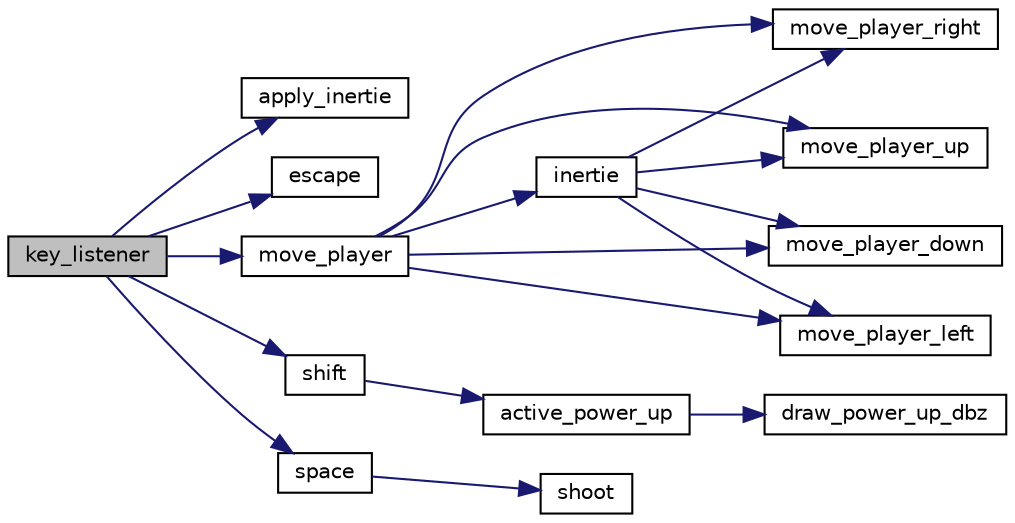 digraph "key_listener"
{
 // LATEX_PDF_SIZE
  edge [fontname="Helvetica",fontsize="10",labelfontname="Helvetica",labelfontsize="10"];
  node [fontname="Helvetica",fontsize="10",shape=record];
  rankdir="LR";
  Node1 [label="key_listener",height=0.2,width=0.4,color="black", fillcolor="grey75", style="filled", fontcolor="black",tooltip="Function that listen the keyboard."];
  Node1 -> Node2 [color="midnightblue",fontsize="10",style="solid",fontname="Helvetica"];
  Node2 [label="apply_inertie",height=0.2,width=0.4,color="black", fillcolor="white", style="filled",URL="$key__listener_8c.html#ae04ba26dbfbf2c13c757ab1f944df193",tooltip="Function that apply the inertie to the player."];
  Node1 -> Node3 [color="midnightblue",fontsize="10",style="solid",fontname="Helvetica"];
  Node3 [label="escape",height=0.2,width=0.4,color="black", fillcolor="white", style="filled",URL="$key__listener_8c.html#a4ff9a57b669859fe79ea8e113dc3ad2e",tooltip="Function that make the player quit the game if escape is pressed."];
  Node1 -> Node4 [color="midnightblue",fontsize="10",style="solid",fontname="Helvetica"];
  Node4 [label="move_player",height=0.2,width=0.4,color="black", fillcolor="white", style="filled",URL="$key__listener_8c.html#a1fec317765364520a468bfb608600ce1",tooltip="Function that move the player."];
  Node4 -> Node5 [color="midnightblue",fontsize="10",style="solid",fontname="Helvetica"];
  Node5 [label="inertie",height=0.2,width=0.4,color="black", fillcolor="white", style="filled",URL="$key__listener_8c.html#a970505030748811a193b5d928e8abdf3",tooltip="Function that make inertie to the player."];
  Node5 -> Node6 [color="midnightblue",fontsize="10",style="solid",fontname="Helvetica"];
  Node6 [label="move_player_down",height=0.2,width=0.4,color="black", fillcolor="white", style="filled",URL="$player__controller_8c.html#a2b2c40c3536d5891e3407efbd72b0772",tooltip="Function that move the player to the bottom."];
  Node5 -> Node7 [color="midnightblue",fontsize="10",style="solid",fontname="Helvetica"];
  Node7 [label="move_player_left",height=0.2,width=0.4,color="black", fillcolor="white", style="filled",URL="$player__controller_8c.html#aa263a1cf3651d448f2ca86aec9604459",tooltip="Function that move the player to the left."];
  Node5 -> Node8 [color="midnightblue",fontsize="10",style="solid",fontname="Helvetica"];
  Node8 [label="move_player_right",height=0.2,width=0.4,color="black", fillcolor="white", style="filled",URL="$player__controller_8c.html#a18bcc4dac04fe247ff08506d51facaab",tooltip="Function that move the player to the right."];
  Node5 -> Node9 [color="midnightblue",fontsize="10",style="solid",fontname="Helvetica"];
  Node9 [label="move_player_up",height=0.2,width=0.4,color="black", fillcolor="white", style="filled",URL="$player__controller_8c.html#aa21a690be5aff36ed3a4a98bea0213b2",tooltip="Function that move the player to the top."];
  Node4 -> Node6 [color="midnightblue",fontsize="10",style="solid",fontname="Helvetica"];
  Node4 -> Node7 [color="midnightblue",fontsize="10",style="solid",fontname="Helvetica"];
  Node4 -> Node8 [color="midnightblue",fontsize="10",style="solid",fontname="Helvetica"];
  Node4 -> Node9 [color="midnightblue",fontsize="10",style="solid",fontname="Helvetica"];
  Node1 -> Node10 [color="midnightblue",fontsize="10",style="solid",fontname="Helvetica"];
  Node10 [label="shift",height=0.2,width=0.4,color="black", fillcolor="white", style="filled",URL="$key__listener_8c.html#a1342a4184e69fe4520d0abca852da235",tooltip="Function that make the player use his powerup if shift is pressed."];
  Node10 -> Node11 [color="midnightblue",fontsize="10",style="solid",fontname="Helvetica"];
  Node11 [label="active_power_up",height=0.2,width=0.4,color="black", fillcolor="white", style="filled",URL="$player__controller_8c.html#a8345e200d71766192b004ab08de09bfa",tooltip="Function that activate the powerup."];
  Node11 -> Node12 [color="midnightblue",fontsize="10",style="solid",fontname="Helvetica"];
  Node12 [label="draw_power_up_dbz",height=0.2,width=0.4,color="black", fillcolor="white", style="filled",URL="$window_8h.html#a0095dead6f24ff59e0fb077c3f53fa02",tooltip="draw the explosion of powerup dbz"];
  Node1 -> Node13 [color="midnightblue",fontsize="10",style="solid",fontname="Helvetica"];
  Node13 [label="space",height=0.2,width=0.4,color="black", fillcolor="white", style="filled",URL="$key__listener_8c.html#ab8b07ab9cdd615dd65c62a0eb61652c3",tooltip="Function that make the player shoot is space is pressed."];
  Node13 -> Node14 [color="midnightblue",fontsize="10",style="solid",fontname="Helvetica"];
  Node14 [label="shoot",height=0.2,width=0.4,color="black", fillcolor="white", style="filled",URL="$rocket__controller_8c.html#ada059c3d57305096670459ca267e431f",tooltip="Function for shoot a rocket for player and enemy."];
}

